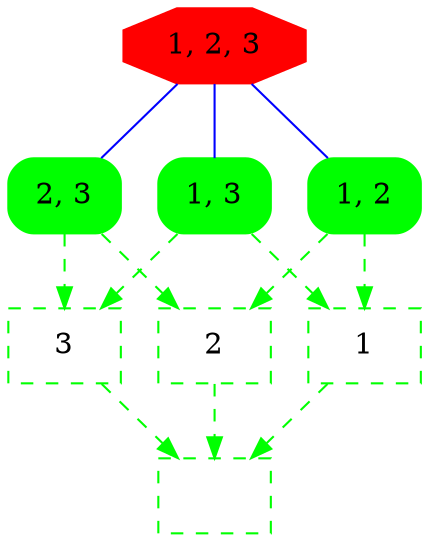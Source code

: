 digraph{
rankdir=TB
1 [shape=box color="#00FF00" style="rounded,filled" label="2, 3"];
2 [shape=box color="#00FF00" style="rounded,filled" label="1, 3"];
3 [shape=box color="#00FF00" style=dashed label="3"];
4 [shape=box color="#00FF00" style="rounded,filled" label="1, 2"];
5 [shape=box color="#00FF00" style=dashed label="2"];
6 [shape=box color="#00FF00" style=dashed label="1"];
7 [shape=box color="#00FF00" style=dashed label=""];
0 [shape=octagon color="#FF0000" style=filled label="1, 2, 3"];
0->1[arrowhead=none color="#0000FF" style=filled];
0->2[arrowhead=none color="#0000FF" style=filled];
1->3[color="#00FF00" style=dashed];
2->3[color="#00FF00" style=dashed];
0->4[arrowhead=none color="#0000FF" style=filled];
1->5[color="#00FF00" style=dashed];
4->5[color="#00FF00" style=dashed];
2->6[color="#00FF00" style=dashed];
4->6[color="#00FF00" style=dashed];
3->7[color="#00FF00" style=dashed];
5->7[color="#00FF00" style=dashed];
6->7[color="#00FF00" style=dashed];
}